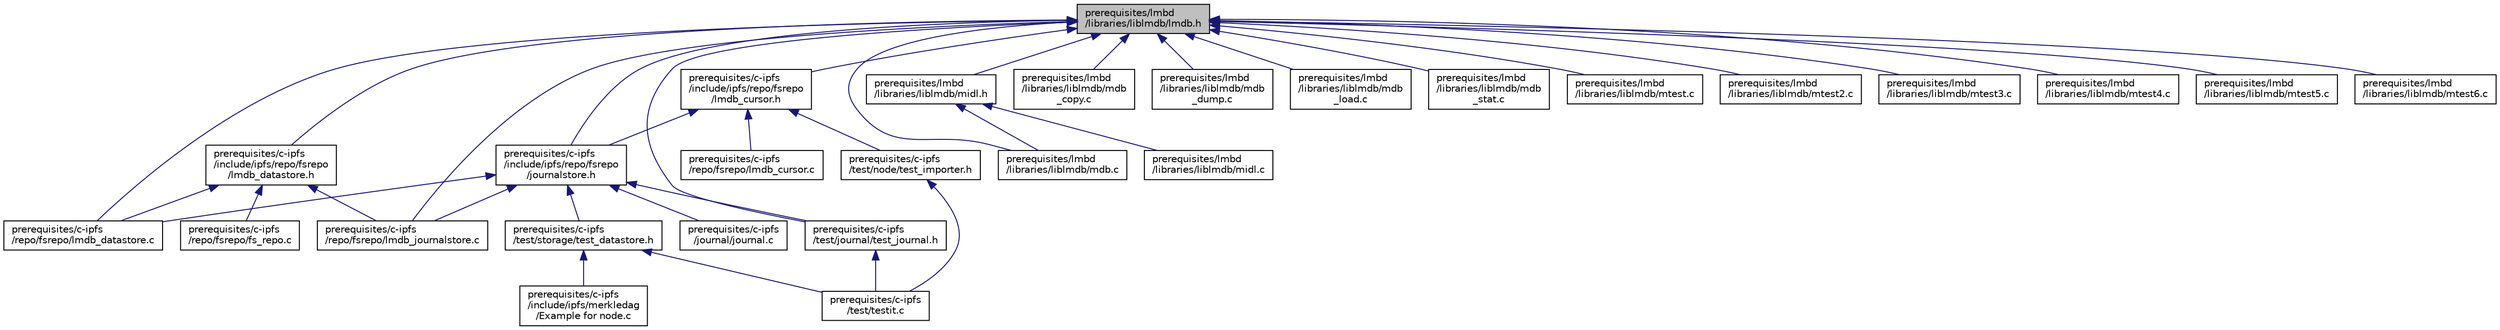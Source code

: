 digraph "prerequisites/lmbd/libraries/liblmdb/lmdb.h"
{
  edge [fontname="Helvetica",fontsize="10",labelfontname="Helvetica",labelfontsize="10"];
  node [fontname="Helvetica",fontsize="10",shape=record];
  Node4 [label="prerequisites/lmbd\l/libraries/liblmdb/lmdb.h",height=0.2,width=0.4,color="black", fillcolor="grey75", style="filled", fontcolor="black"];
  Node4 -> Node5 [dir="back",color="midnightblue",fontsize="10",style="solid",fontname="Helvetica"];
  Node5 [label="prerequisites/c-ipfs\l/include/ipfs/repo/fsrepo\l/journalstore.h",height=0.2,width=0.4,color="black", fillcolor="white", style="filled",URL="$journalstore_8h_source.html"];
  Node5 -> Node6 [dir="back",color="midnightblue",fontsize="10",style="solid",fontname="Helvetica"];
  Node6 [label="prerequisites/c-ipfs\l/journal/journal.c",height=0.2,width=0.4,color="black", fillcolor="white", style="filled",URL="$journal_8c_source.html"];
  Node5 -> Node7 [dir="back",color="midnightblue",fontsize="10",style="solid",fontname="Helvetica"];
  Node7 [label="prerequisites/c-ipfs\l/repo/fsrepo/lmdb_datastore.c",height=0.2,width=0.4,color="black", fillcolor="white", style="filled",URL="$lmdb__datastore_8c_source.html"];
  Node5 -> Node8 [dir="back",color="midnightblue",fontsize="10",style="solid",fontname="Helvetica"];
  Node8 [label="prerequisites/c-ipfs\l/repo/fsrepo/lmdb_journalstore.c",height=0.2,width=0.4,color="black", fillcolor="white", style="filled",URL="$lmdb__journalstore_8c_source.html"];
  Node5 -> Node9 [dir="back",color="midnightblue",fontsize="10",style="solid",fontname="Helvetica"];
  Node9 [label="prerequisites/c-ipfs\l/test/journal/test_journal.h",height=0.2,width=0.4,color="black", fillcolor="white", style="filled",URL="$test__journal_8h_source.html"];
  Node9 -> Node10 [dir="back",color="midnightblue",fontsize="10",style="solid",fontname="Helvetica"];
  Node10 [label="prerequisites/c-ipfs\l/test/testit.c",height=0.2,width=0.4,color="black", fillcolor="white", style="filled",URL="$c-ipfs_2test_2testit_8c_source.html"];
  Node5 -> Node11 [dir="back",color="midnightblue",fontsize="10",style="solid",fontname="Helvetica"];
  Node11 [label="prerequisites/c-ipfs\l/test/storage/test_datastore.h",height=0.2,width=0.4,color="black", fillcolor="white", style="filled",URL="$test__datastore_8h_source.html"];
  Node11 -> Node12 [dir="back",color="midnightblue",fontsize="10",style="solid",fontname="Helvetica"];
  Node12 [label="prerequisites/c-ipfs\l/include/ipfs/merkledag\l/Example for node.c",height=0.2,width=0.4,color="black", fillcolor="white", style="filled",URL="$_example_01for_01node_8c_source.html"];
  Node11 -> Node10 [dir="back",color="midnightblue",fontsize="10",style="solid",fontname="Helvetica"];
  Node4 -> Node13 [dir="back",color="midnightblue",fontsize="10",style="solid",fontname="Helvetica"];
  Node13 [label="prerequisites/c-ipfs\l/include/ipfs/repo/fsrepo\l/lmdb_cursor.h",height=0.2,width=0.4,color="black", fillcolor="white", style="filled",URL="$lmdb__cursor_8h_source.html"];
  Node13 -> Node5 [dir="back",color="midnightblue",fontsize="10",style="solid",fontname="Helvetica"];
  Node13 -> Node14 [dir="back",color="midnightblue",fontsize="10",style="solid",fontname="Helvetica"];
  Node14 [label="prerequisites/c-ipfs\l/repo/fsrepo/lmdb_cursor.c",height=0.2,width=0.4,color="black", fillcolor="white", style="filled",URL="$lmdb__cursor_8c_source.html"];
  Node13 -> Node15 [dir="back",color="midnightblue",fontsize="10",style="solid",fontname="Helvetica"];
  Node15 [label="prerequisites/c-ipfs\l/test/node/test_importer.h",height=0.2,width=0.4,color="black", fillcolor="white", style="filled",URL="$test__importer_8h_source.html"];
  Node15 -> Node10 [dir="back",color="midnightblue",fontsize="10",style="solid",fontname="Helvetica"];
  Node4 -> Node16 [dir="back",color="midnightblue",fontsize="10",style="solid",fontname="Helvetica"];
  Node16 [label="prerequisites/c-ipfs\l/include/ipfs/repo/fsrepo\l/lmdb_datastore.h",height=0.2,width=0.4,color="black", fillcolor="white", style="filled",URL="$lmdb__datastore_8h_source.html"];
  Node16 -> Node17 [dir="back",color="midnightblue",fontsize="10",style="solid",fontname="Helvetica"];
  Node17 [label="prerequisites/c-ipfs\l/repo/fsrepo/fs_repo.c",height=0.2,width=0.4,color="black", fillcolor="white", style="filled",URL="$fs__repo_8c_source.html"];
  Node16 -> Node7 [dir="back",color="midnightblue",fontsize="10",style="solid",fontname="Helvetica"];
  Node16 -> Node8 [dir="back",color="midnightblue",fontsize="10",style="solid",fontname="Helvetica"];
  Node4 -> Node7 [dir="back",color="midnightblue",fontsize="10",style="solid",fontname="Helvetica"];
  Node4 -> Node8 [dir="back",color="midnightblue",fontsize="10",style="solid",fontname="Helvetica"];
  Node4 -> Node9 [dir="back",color="midnightblue",fontsize="10",style="solid",fontname="Helvetica"];
  Node4 -> Node18 [dir="back",color="midnightblue",fontsize="10",style="solid",fontname="Helvetica"];
  Node18 [label="prerequisites/lmbd\l/libraries/liblmdb/mdb.c",height=0.2,width=0.4,color="black", fillcolor="white", style="filled",URL="$mdb_8c.html",tooltip="Lightning memory-mapped database library. "];
  Node4 -> Node19 [dir="back",color="midnightblue",fontsize="10",style="solid",fontname="Helvetica"];
  Node19 [label="prerequisites/lmbd\l/libraries/liblmdb/midl.h",height=0.2,width=0.4,color="black", fillcolor="white", style="filled",URL="$midl_8h.html",tooltip="LMDB ID List header file. "];
  Node19 -> Node18 [dir="back",color="midnightblue",fontsize="10",style="solid",fontname="Helvetica"];
  Node19 -> Node20 [dir="back",color="midnightblue",fontsize="10",style="solid",fontname="Helvetica"];
  Node20 [label="prerequisites/lmbd\l/libraries/liblmdb/midl.c",height=0.2,width=0.4,color="black", fillcolor="white", style="filled",URL="$midl_8c.html",tooltip="ldap bdb back-end ID List functions "];
  Node4 -> Node21 [dir="back",color="midnightblue",fontsize="10",style="solid",fontname="Helvetica"];
  Node21 [label="prerequisites/lmbd\l/libraries/liblmdb/mdb\l_copy.c",height=0.2,width=0.4,color="black", fillcolor="white", style="filled",URL="$mdb__copy_8c_source.html"];
  Node4 -> Node22 [dir="back",color="midnightblue",fontsize="10",style="solid",fontname="Helvetica"];
  Node22 [label="prerequisites/lmbd\l/libraries/liblmdb/mdb\l_dump.c",height=0.2,width=0.4,color="black", fillcolor="white", style="filled",URL="$mdb__dump_8c_source.html"];
  Node4 -> Node23 [dir="back",color="midnightblue",fontsize="10",style="solid",fontname="Helvetica"];
  Node23 [label="prerequisites/lmbd\l/libraries/liblmdb/mdb\l_load.c",height=0.2,width=0.4,color="black", fillcolor="white", style="filled",URL="$mdb__load_8c_source.html"];
  Node4 -> Node24 [dir="back",color="midnightblue",fontsize="10",style="solid",fontname="Helvetica"];
  Node24 [label="prerequisites/lmbd\l/libraries/liblmdb/mdb\l_stat.c",height=0.2,width=0.4,color="black", fillcolor="white", style="filled",URL="$mdb__stat_8c_source.html"];
  Node4 -> Node25 [dir="back",color="midnightblue",fontsize="10",style="solid",fontname="Helvetica"];
  Node25 [label="prerequisites/lmbd\l/libraries/liblmdb/mtest.c",height=0.2,width=0.4,color="black", fillcolor="white", style="filled",URL="$mtest_8c_source.html"];
  Node4 -> Node26 [dir="back",color="midnightblue",fontsize="10",style="solid",fontname="Helvetica"];
  Node26 [label="prerequisites/lmbd\l/libraries/liblmdb/mtest2.c",height=0.2,width=0.4,color="black", fillcolor="white", style="filled",URL="$mtest2_8c_source.html"];
  Node4 -> Node27 [dir="back",color="midnightblue",fontsize="10",style="solid",fontname="Helvetica"];
  Node27 [label="prerequisites/lmbd\l/libraries/liblmdb/mtest3.c",height=0.2,width=0.4,color="black", fillcolor="white", style="filled",URL="$mtest3_8c_source.html"];
  Node4 -> Node28 [dir="back",color="midnightblue",fontsize="10",style="solid",fontname="Helvetica"];
  Node28 [label="prerequisites/lmbd\l/libraries/liblmdb/mtest4.c",height=0.2,width=0.4,color="black", fillcolor="white", style="filled",URL="$mtest4_8c_source.html"];
  Node4 -> Node29 [dir="back",color="midnightblue",fontsize="10",style="solid",fontname="Helvetica"];
  Node29 [label="prerequisites/lmbd\l/libraries/liblmdb/mtest5.c",height=0.2,width=0.4,color="black", fillcolor="white", style="filled",URL="$mtest5_8c_source.html"];
  Node4 -> Node30 [dir="back",color="midnightblue",fontsize="10",style="solid",fontname="Helvetica"];
  Node30 [label="prerequisites/lmbd\l/libraries/liblmdb/mtest6.c",height=0.2,width=0.4,color="black", fillcolor="white", style="filled",URL="$mtest6_8c_source.html"];
}
